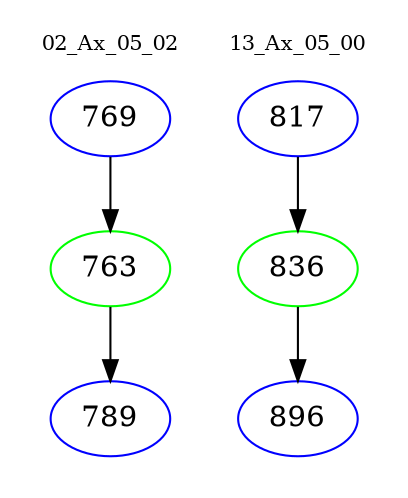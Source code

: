 digraph{
subgraph cluster_0 {
color = white
label = "02_Ax_05_02";
fontsize=10;
T0_769 [label="769", color="blue"]
T0_769 -> T0_763 [color="black"]
T0_763 [label="763", color="green"]
T0_763 -> T0_789 [color="black"]
T0_789 [label="789", color="blue"]
}
subgraph cluster_1 {
color = white
label = "13_Ax_05_00";
fontsize=10;
T1_817 [label="817", color="blue"]
T1_817 -> T1_836 [color="black"]
T1_836 [label="836", color="green"]
T1_836 -> T1_896 [color="black"]
T1_896 [label="896", color="blue"]
}
}
